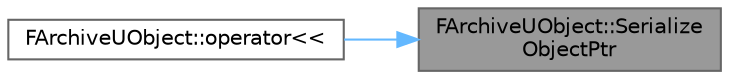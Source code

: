 digraph "FArchiveUObject::SerializeObjectPtr"
{
 // INTERACTIVE_SVG=YES
 // LATEX_PDF_SIZE
  bgcolor="transparent";
  edge [fontname=Helvetica,fontsize=10,labelfontname=Helvetica,labelfontsize=10];
  node [fontname=Helvetica,fontsize=10,shape=box,height=0.2,width=0.4];
  rankdir="RL";
  Node1 [id="Node000001",label="FArchiveUObject::Serialize\lObjectPtr",height=0.2,width=0.4,color="gray40", fillcolor="grey60", style="filled", fontcolor="black",tooltip=" "];
  Node1 -> Node2 [id="edge1_Node000001_Node000002",dir="back",color="steelblue1",style="solid",tooltip=" "];
  Node2 [id="Node000002",label="FArchiveUObject::operator\<\<",height=0.2,width=0.4,color="grey40", fillcolor="white", style="filled",URL="$de/d5e/classFArchiveUObject.html#aa59f4c5c4094feac98f79825202f19ee",tooltip="Serializes a wrapped object pointer value from or into this archive."];
}
